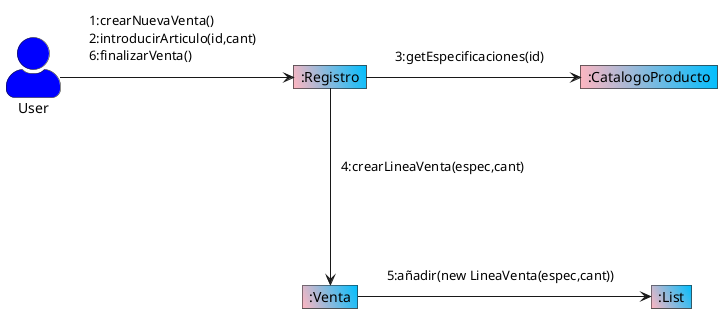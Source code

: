 @startuml Reto06_EjercicioH

skinparam NoteBackgroundColor transparent
skinparam NoteBorderColor transparent
skinparam actorStyle awesome
hide members
allowmixing

skinparam object{
    BackgroundColor Lightpink\DeepSkyblue
}

skinparam actor{
    BackgroundColor blue
}
object ":Registro" as Object1
object ":Venta" as Object2
object ":List" as Object3
object ":CatalogoProducto" as Object4
actor :User: as Men

Men -r-> Object1
note on link
    1:crearNuevaVenta()
    2:introducirArticulo(id,cant)
    6:finalizarVenta()
end note
Object1 -r-> Object4
note on link
    3:getEspecificaciones(id)
end note
Object1 -d-> Object2
note on link
    4:crearLineaVenta(espec,cant)




end note
Object2 -r-> Object3
note on link

    5:añadir(new LineaVenta(espec,cant))
end note





@enduml
